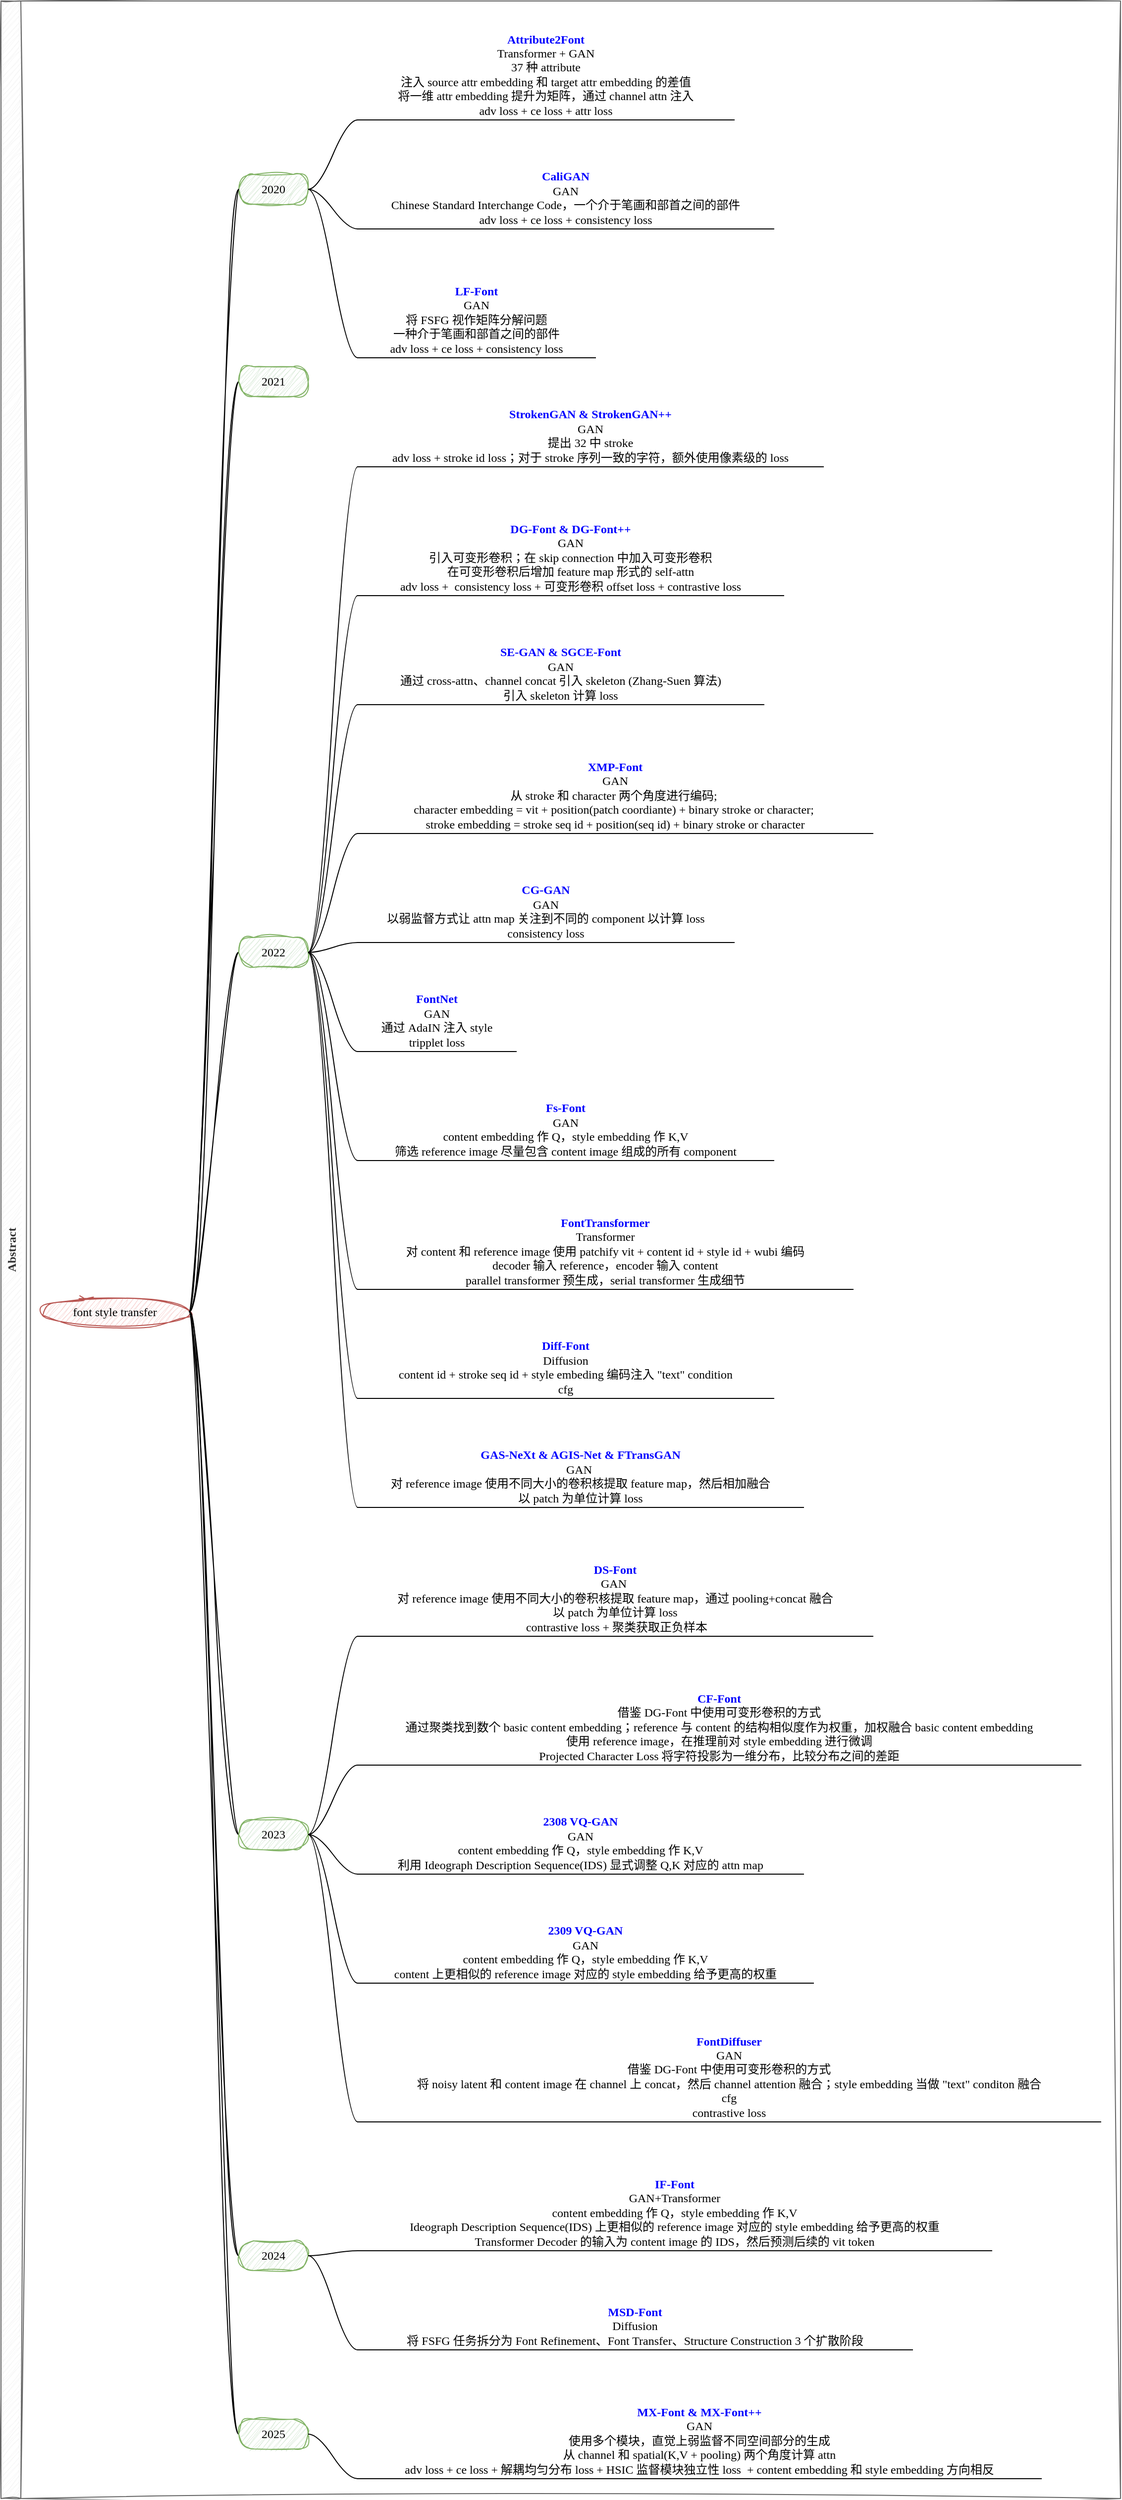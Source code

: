 <mxfile version="27.1.6">
  <diagram name="第 1 页" id="spLRKyTS2DBFGCgwja3S">
    <mxGraphModel dx="1895" dy="1035" grid="1" gridSize="10" guides="1" tooltips="1" connect="1" arrows="1" fold="1" page="1" pageScale="1" pageWidth="1169" pageHeight="827" math="0" shadow="0">
      <root>
        <mxCell id="0" />
        <mxCell id="1" parent="0" />
        <mxCell id="xzmXqye_xcAPTtXW7_Ag-1" value="Abstract" style="swimlane;startSize=20;horizontal=0;childLayout=treeLayout;horizontalTree=1;sortEdges=1;resizable=0;containerType=tree;fontSize=12;sketch=1;curveFitting=1;jiggle=2;fontFamily=Comic Sans MS;fillColor=#f5f5f5;fontColor=#333333;strokeColor=#666666;" parent="1" vertex="1">
          <mxGeometry x="240" y="180" width="1130" height="2520" as="geometry" />
        </mxCell>
        <mxCell id="xzmXqye_xcAPTtXW7_Ag-2" value="font style transfer" style="whiteSpace=wrap;html=1;shape=ellipse;perimeter=ellipsePerimeter;newEdgeStyle={&quot;edgeStyle&quot;:&quot;entityRelationEdgeStyle&quot;,&quot;startArrow&quot;:&quot;none&quot;,&quot;endArrow&quot;:&quot;none&quot;,&quot;segment&quot;:10,&quot;curved&quot;:1,&quot;sourcePerimeterSpacing&quot;:0,&quot;targetPerimeterSpacing&quot;:0};treeFolding=1;treeMoving=1;sketch=1;curveFitting=1;jiggle=2;fontFamily=Comic Sans MS;fillColor=#f8cecc;strokeColor=#b85450;" parent="xzmXqye_xcAPTtXW7_Ag-1" vertex="1">
          <mxGeometry x="40" y="1307.5" width="150" height="30" as="geometry" />
        </mxCell>
        <mxCell id="xzmXqye_xcAPTtXW7_Ag-14" value="2020" style="whiteSpace=wrap;html=1;rounded=1;arcSize=50;align=center;verticalAlign=middle;strokeWidth=1;autosize=1;spacing=4;treeFolding=1;treeMoving=1;newEdgeStyle={&quot;edgeStyle&quot;:&quot;entityRelationEdgeStyle&quot;,&quot;startArrow&quot;:&quot;none&quot;,&quot;endArrow&quot;:&quot;none&quot;,&quot;segment&quot;:10,&quot;curved&quot;:1,&quot;sourcePerimeterSpacing&quot;:0,&quot;targetPerimeterSpacing&quot;:0};fillColor=#d5e8d4;strokeColor=#82b366;sketch=1;curveFitting=1;jiggle=2;fontFamily=Comic Sans MS;" parent="xzmXqye_xcAPTtXW7_Ag-1" vertex="1">
          <mxGeometry x="240" y="175" width="70" height="30" as="geometry" />
        </mxCell>
        <mxCell id="xzmXqye_xcAPTtXW7_Ag-15" value="" style="edgeStyle=entityRelationEdgeStyle;startArrow=none;endArrow=none;segment=10;curved=1;sourcePerimeterSpacing=0;targetPerimeterSpacing=0;rounded=0;sketch=1;curveFitting=1;jiggle=2;fontFamily=Comic Sans MS;" parent="xzmXqye_xcAPTtXW7_Ag-1" source="xzmXqye_xcAPTtXW7_Ag-2" target="xzmXqye_xcAPTtXW7_Ag-14" edge="1">
          <mxGeometry x="20" y="-133" width="80" height="26" as="geometry" />
        </mxCell>
        <mxCell id="xzmXqye_xcAPTtXW7_Ag-16" value="" style="edgeStyle=entityRelationEdgeStyle;startArrow=none;endArrow=none;segment=10;curved=1;sourcePerimeterSpacing=0;targetPerimeterSpacing=0;rounded=0;sketch=1;curveFitting=1;jiggle=2;fontFamily=Comic Sans MS;" parent="xzmXqye_xcAPTtXW7_Ag-1" source="xzmXqye_xcAPTtXW7_Ag-2" target="xzmXqye_xcAPTtXW7_Ag-17" edge="1">
          <mxGeometry x="20" y="-133" width="80" height="26" as="geometry">
            <mxPoint x="395" y="-18959.7" as="sourcePoint" />
          </mxGeometry>
        </mxCell>
        <mxCell id="xzmXqye_xcAPTtXW7_Ag-17" value="2021" style="whiteSpace=wrap;html=1;rounded=1;arcSize=50;align=center;verticalAlign=middle;strokeWidth=1;autosize=1;spacing=4;treeFolding=1;treeMoving=1;newEdgeStyle={&quot;edgeStyle&quot;:&quot;entityRelationEdgeStyle&quot;,&quot;startArrow&quot;:&quot;none&quot;,&quot;endArrow&quot;:&quot;none&quot;,&quot;segment&quot;:10,&quot;curved&quot;:1,&quot;sourcePerimeterSpacing&quot;:0,&quot;targetPerimeterSpacing&quot;:0};fillColor=#d5e8d4;strokeColor=#82b366;sketch=1;curveFitting=1;jiggle=2;fontFamily=Comic Sans MS;" parent="xzmXqye_xcAPTtXW7_Ag-1" vertex="1">
          <mxGeometry x="240" y="369" width="70" height="30" as="geometry" />
        </mxCell>
        <mxCell id="xzmXqye_xcAPTtXW7_Ag-18" value="" style="edgeStyle=entityRelationEdgeStyle;startArrow=none;endArrow=none;segment=10;curved=1;sourcePerimeterSpacing=0;targetPerimeterSpacing=0;rounded=0;sketch=1;curveFitting=1;jiggle=2;fontFamily=Comic Sans MS;" parent="xzmXqye_xcAPTtXW7_Ag-1" source="xzmXqye_xcAPTtXW7_Ag-2" target="xzmXqye_xcAPTtXW7_Ag-19" edge="1">
          <mxGeometry x="20" y="-133" width="80" height="26" as="geometry">
            <mxPoint x="395" y="-18929.7" as="sourcePoint" />
          </mxGeometry>
        </mxCell>
        <mxCell id="xzmXqye_xcAPTtXW7_Ag-19" value="2022" style="whiteSpace=wrap;html=1;rounded=1;arcSize=50;align=center;verticalAlign=middle;strokeWidth=1;autosize=1;spacing=4;treeFolding=1;treeMoving=1;newEdgeStyle={&quot;edgeStyle&quot;:&quot;entityRelationEdgeStyle&quot;,&quot;startArrow&quot;:&quot;none&quot;,&quot;endArrow&quot;:&quot;none&quot;,&quot;segment&quot;:10,&quot;curved&quot;:1,&quot;sourcePerimeterSpacing&quot;:0,&quot;targetPerimeterSpacing&quot;:0};fillColor=#d5e8d4;strokeColor=#82b366;sketch=1;curveFitting=1;jiggle=2;fontFamily=Comic Sans MS;" parent="xzmXqye_xcAPTtXW7_Ag-1" vertex="1">
          <mxGeometry x="240" y="945" width="70" height="30" as="geometry" />
        </mxCell>
        <mxCell id="xzmXqye_xcAPTtXW7_Ag-20" value="" style="edgeStyle=entityRelationEdgeStyle;startArrow=none;endArrow=none;segment=10;curved=1;sourcePerimeterSpacing=0;targetPerimeterSpacing=0;rounded=0;sketch=1;curveFitting=1;jiggle=2;fontFamily=Comic Sans MS;" parent="xzmXqye_xcAPTtXW7_Ag-1" source="xzmXqye_xcAPTtXW7_Ag-2" target="xzmXqye_xcAPTtXW7_Ag-21" edge="1">
          <mxGeometry x="20" y="-133" width="80" height="26" as="geometry">
            <mxPoint x="395" y="-18864.7" as="sourcePoint" />
          </mxGeometry>
        </mxCell>
        <mxCell id="xzmXqye_xcAPTtXW7_Ag-21" value="2023" style="whiteSpace=wrap;html=1;rounded=1;arcSize=50;align=center;verticalAlign=middle;strokeWidth=1;autosize=1;spacing=4;treeFolding=1;treeMoving=1;newEdgeStyle={&quot;edgeStyle&quot;:&quot;entityRelationEdgeStyle&quot;,&quot;startArrow&quot;:&quot;none&quot;,&quot;endArrow&quot;:&quot;none&quot;,&quot;segment&quot;:10,&quot;curved&quot;:1,&quot;sourcePerimeterSpacing&quot;:0,&quot;targetPerimeterSpacing&quot;:0};fillColor=#d5e8d4;strokeColor=#82b366;sketch=1;curveFitting=1;jiggle=2;fontFamily=Comic Sans MS;" parent="xzmXqye_xcAPTtXW7_Ag-1" vertex="1">
          <mxGeometry x="240" y="1835" width="70" height="30" as="geometry" />
        </mxCell>
        <mxCell id="xzmXqye_xcAPTtXW7_Ag-22" value="" style="edgeStyle=entityRelationEdgeStyle;startArrow=none;endArrow=none;segment=10;curved=1;sourcePerimeterSpacing=0;targetPerimeterSpacing=0;rounded=0;sketch=1;curveFitting=1;jiggle=2;fontFamily=Comic Sans MS;" parent="xzmXqye_xcAPTtXW7_Ag-1" source="xzmXqye_xcAPTtXW7_Ag-2" target="xzmXqye_xcAPTtXW7_Ag-23" edge="1">
          <mxGeometry x="20" y="-133" width="80" height="26" as="geometry">
            <mxPoint x="395" y="-18764.7" as="sourcePoint" />
          </mxGeometry>
        </mxCell>
        <mxCell id="xzmXqye_xcAPTtXW7_Ag-23" value="2024" style="whiteSpace=wrap;html=1;rounded=1;arcSize=50;align=center;verticalAlign=middle;strokeWidth=1;autosize=1;spacing=4;treeFolding=1;treeMoving=1;newEdgeStyle={&quot;edgeStyle&quot;:&quot;entityRelationEdgeStyle&quot;,&quot;startArrow&quot;:&quot;none&quot;,&quot;endArrow&quot;:&quot;none&quot;,&quot;segment&quot;:10,&quot;curved&quot;:1,&quot;sourcePerimeterSpacing&quot;:0,&quot;targetPerimeterSpacing&quot;:0};fillColor=#d5e8d4;strokeColor=#82b366;sketch=1;curveFitting=1;jiggle=2;fontFamily=Comic Sans MS;" parent="xzmXqye_xcAPTtXW7_Ag-1" vertex="1">
          <mxGeometry x="240" y="2260" width="70" height="30" as="geometry" />
        </mxCell>
        <mxCell id="xzmXqye_xcAPTtXW7_Ag-32" value="&lt;span style=&quot;&quot;&gt;&lt;b&gt;&lt;font style=&quot;color: light-dark(rgb(0, 0, 255), rgb(237, 237, 237));&quot;&gt;Attribute2Font&lt;/font&gt;&lt;/b&gt;&lt;/span&gt;&lt;div&gt;Transformer + GAN&lt;span style=&quot;&quot;&gt;&lt;/span&gt;&lt;/div&gt;&lt;div&gt;37 种 attribute&lt;/div&gt;&lt;div&gt;注入 source attr embedding 和 target attr embedding 的差值&lt;/div&gt;&lt;div&gt;将一维 attr embedding 提升为矩阵，通过 channel attn 注入&lt;/div&gt;&lt;div&gt;adv loss + ce loss + attr loss&lt;/div&gt;" style="whiteSpace=wrap;html=1;shape=partialRectangle;top=0;left=0;bottom=1;right=0;points=[[0,1],[1,1]];fillColor=none;align=center;verticalAlign=bottom;routingCenterY=0.5;snapToPoint=1;recursiveResize=0;autosize=1;treeFolding=1;treeMoving=1;newEdgeStyle={&quot;edgeStyle&quot;:&quot;entityRelationEdgeStyle&quot;,&quot;startArrow&quot;:&quot;none&quot;,&quot;endArrow&quot;:&quot;none&quot;,&quot;segment&quot;:10,&quot;curved&quot;:1,&quot;sourcePerimeterSpacing&quot;:0,&quot;targetPerimeterSpacing&quot;:0};fontFamily=Comic Sans MS;" parent="xzmXqye_xcAPTtXW7_Ag-1" vertex="1">
          <mxGeometry x="360" y="20" width="380" height="100" as="geometry" />
        </mxCell>
        <mxCell id="xzmXqye_xcAPTtXW7_Ag-33" value="" style="edgeStyle=entityRelationEdgeStyle;startArrow=none;endArrow=none;segment=10;curved=1;sourcePerimeterSpacing=0;targetPerimeterSpacing=0;rounded=0;fontFamily=Comic Sans MS;" parent="xzmXqye_xcAPTtXW7_Ag-1" source="xzmXqye_xcAPTtXW7_Ag-14" target="xzmXqye_xcAPTtXW7_Ag-32" edge="1">
          <mxGeometry x="140" y="-65" width="80" height="20" as="geometry" />
        </mxCell>
        <mxCell id="dnjoxLmKyW93kTw3dAIC-1" value="" style="edgeStyle=entityRelationEdgeStyle;startArrow=none;endArrow=none;segment=10;curved=1;sourcePerimeterSpacing=0;targetPerimeterSpacing=0;rounded=0;fontFamily=Comic Sans MS;" edge="1" target="dnjoxLmKyW93kTw3dAIC-2" source="xzmXqye_xcAPTtXW7_Ag-14" parent="xzmXqye_xcAPTtXW7_Ag-1">
          <mxGeometry x="140" y="-65" width="80" height="20" as="geometry">
            <mxPoint x="515" y="-17866.5" as="sourcePoint" />
          </mxGeometry>
        </mxCell>
        <mxCell id="dnjoxLmKyW93kTw3dAIC-2" value="&lt;font color=&quot;#0000ff&quot;&gt;&lt;b&gt;CaliGAN&lt;/b&gt;&lt;/font&gt;&lt;div&gt;GAN&lt;/div&gt;&lt;div&gt;Chinese Standard Interchange Code，一个介于笔画和部首之间的部件&lt;/div&gt;&lt;div&gt;adv loss + ce loss + consistency loss&lt;/div&gt;" style="whiteSpace=wrap;html=1;shape=partialRectangle;top=0;left=0;bottom=1;right=0;points=[[0,1],[1,1]];fillColor=none;align=center;verticalAlign=bottom;routingCenterY=0.5;snapToPoint=1;recursiveResize=0;autosize=1;treeFolding=1;treeMoving=1;newEdgeStyle={&quot;edgeStyle&quot;:&quot;entityRelationEdgeStyle&quot;,&quot;startArrow&quot;:&quot;none&quot;,&quot;endArrow&quot;:&quot;none&quot;,&quot;segment&quot;:10,&quot;curved&quot;:1,&quot;sourcePerimeterSpacing&quot;:0,&quot;targetPerimeterSpacing&quot;:0};fontFamily=Comic Sans MS;" vertex="1" parent="xzmXqye_xcAPTtXW7_Ag-1">
          <mxGeometry x="360" y="160" width="420" height="70" as="geometry" />
        </mxCell>
        <mxCell id="dnjoxLmKyW93kTw3dAIC-3" value="" style="edgeStyle=entityRelationEdgeStyle;startArrow=none;endArrow=none;segment=10;curved=1;sourcePerimeterSpacing=0;targetPerimeterSpacing=0;rounded=0;fontFamily=Comic Sans MS;" edge="1" target="dnjoxLmKyW93kTw3dAIC-4" source="xzmXqye_xcAPTtXW7_Ag-14" parent="xzmXqye_xcAPTtXW7_Ag-1">
          <mxGeometry x="140" y="-65" width="80" height="20" as="geometry">
            <mxPoint x="515" y="-17618.5" as="sourcePoint" />
          </mxGeometry>
        </mxCell>
        <mxCell id="dnjoxLmKyW93kTw3dAIC-4" value="&lt;font color=&quot;#0000ff&quot;&gt;&lt;b&gt;LF-Font&lt;/b&gt;&lt;/font&gt;&lt;div&gt;GAN&lt;/div&gt;&lt;div&gt;将 FSFG 视作矩阵分解问题&lt;/div&gt;&lt;div&gt;一种介于笔画和部首之间的部件&lt;/div&gt;&lt;div&gt;adv loss + ce loss + consistency loss&lt;/div&gt;" style="whiteSpace=wrap;html=1;shape=partialRectangle;top=0;left=0;bottom=1;right=0;points=[[0,1],[1,1]];fillColor=none;align=center;verticalAlign=bottom;routingCenterY=0.5;snapToPoint=1;recursiveResize=0;autosize=1;treeFolding=1;treeMoving=1;newEdgeStyle={&quot;edgeStyle&quot;:&quot;entityRelationEdgeStyle&quot;,&quot;startArrow&quot;:&quot;none&quot;,&quot;endArrow&quot;:&quot;none&quot;,&quot;segment&quot;:10,&quot;curved&quot;:1,&quot;sourcePerimeterSpacing&quot;:0,&quot;targetPerimeterSpacing&quot;:0};fontFamily=Comic Sans MS;" vertex="1" parent="xzmXqye_xcAPTtXW7_Ag-1">
          <mxGeometry x="360" y="270" width="240" height="90" as="geometry" />
        </mxCell>
        <mxCell id="dnjoxLmKyW93kTw3dAIC-9" value="&lt;b&gt;&lt;font style=&quot;color: light-dark(rgb(0, 0, 255), rgb(237, 237, 237));&quot;&gt;StrokenGAN &amp;amp; StrokenGAN++&lt;/font&gt;&lt;/b&gt;&lt;div&gt;GAN&lt;/div&gt;&lt;div&gt;提出 32 中 stroke&lt;/div&gt;&lt;div&gt;adv loss + stroke id loss；&lt;span style=&quot;background-color: transparent; color: light-dark(rgb(0, 0, 0), rgb(255, 255, 255));&quot;&gt;对于 stroke 序列一致的字符，额外使用像素级的 loss&lt;/span&gt;&lt;/div&gt;" style="whiteSpace=wrap;html=1;shape=partialRectangle;top=0;left=0;bottom=1;right=0;points=[[0,1],[1,1]];fillColor=none;align=center;verticalAlign=bottom;routingCenterY=0.5;snapToPoint=1;recursiveResize=0;autosize=1;treeFolding=1;treeMoving=1;newEdgeStyle={&quot;edgeStyle&quot;:&quot;entityRelationEdgeStyle&quot;,&quot;startArrow&quot;:&quot;none&quot;,&quot;endArrow&quot;:&quot;none&quot;,&quot;segment&quot;:10,&quot;curved&quot;:1,&quot;sourcePerimeterSpacing&quot;:0,&quot;targetPerimeterSpacing&quot;:0};fontFamily=Comic Sans MS;" vertex="1" collapsed="1" parent="xzmXqye_xcAPTtXW7_Ag-1">
          <mxGeometry x="360" y="400" width="470" height="70" as="geometry" />
        </mxCell>
        <mxCell id="dnjoxLmKyW93kTw3dAIC-10" value="" style="edgeStyle=entityRelationEdgeStyle;startArrow=none;endArrow=none;segment=10;curved=1;sourcePerimeterSpacing=0;targetPerimeterSpacing=0;rounded=0;fontFamily=Comic Sans MS;" edge="1" target="dnjoxLmKyW93kTw3dAIC-9" parent="xzmXqye_xcAPTtXW7_Ag-1" source="xzmXqye_xcAPTtXW7_Ag-19">
          <mxGeometry x="140" y="374" width="80" height="20" as="geometry" />
        </mxCell>
        <mxCell id="dnjoxLmKyW93kTw3dAIC-11" value="" style="edgeStyle=entityRelationEdgeStyle;startArrow=none;endArrow=none;segment=10;curved=1;sourcePerimeterSpacing=0;targetPerimeterSpacing=0;rounded=0;fontFamily=Comic Sans MS;" edge="1" target="dnjoxLmKyW93kTw3dAIC-12" source="xzmXqye_xcAPTtXW7_Ag-19" parent="xzmXqye_xcAPTtXW7_Ag-1">
          <mxGeometry x="140" y="374" width="80" height="20" as="geometry">
            <mxPoint x="515" y="-16660.5" as="sourcePoint" />
          </mxGeometry>
        </mxCell>
        <mxCell id="dnjoxLmKyW93kTw3dAIC-12" value="&lt;b&gt;&lt;font style=&quot;color: light-dark(rgb(0, 0, 255), rgb(237, 237, 237));&quot;&gt;DG-Font &amp;amp; DG-Font++&lt;/font&gt;&lt;/b&gt;&lt;div&gt;GAN&lt;/div&gt;&lt;div&gt;引入可变形卷积；在 skip connection 中加入可变形卷积&lt;/div&gt;&lt;div&gt;在可变形卷积后增加 feature map 形式的 self-attn&lt;/div&gt;&lt;div&gt;adv loss + &lt;span style=&quot;background-color: transparent; color: light-dark(rgb(0, 0, 0), rgb(255, 255, 255));&quot;&gt;&amp;nbsp;consistency loss + 可变形卷积 offset loss + contrastive loss&lt;/span&gt;&lt;/div&gt;" style="whiteSpace=wrap;html=1;shape=partialRectangle;top=0;left=0;bottom=1;right=0;points=[[0,1],[1,1]];fillColor=none;align=center;verticalAlign=bottom;routingCenterY=0.5;snapToPoint=1;recursiveResize=0;autosize=1;treeFolding=1;treeMoving=1;newEdgeStyle={&quot;edgeStyle&quot;:&quot;entityRelationEdgeStyle&quot;,&quot;startArrow&quot;:&quot;none&quot;,&quot;endArrow&quot;:&quot;none&quot;,&quot;segment&quot;:10,&quot;curved&quot;:1,&quot;sourcePerimeterSpacing&quot;:0,&quot;targetPerimeterSpacing&quot;:0};fontFamily=Comic Sans MS;" vertex="1" collapsed="1" parent="xzmXqye_xcAPTtXW7_Ag-1">
          <mxGeometry x="360" y="510" width="430" height="90" as="geometry" />
        </mxCell>
        <mxCell id="dnjoxLmKyW93kTw3dAIC-13" value="" style="edgeStyle=entityRelationEdgeStyle;startArrow=none;endArrow=none;segment=10;curved=1;sourcePerimeterSpacing=0;targetPerimeterSpacing=0;rounded=0;sketch=1;curveFitting=1;jiggle=2;fontFamily=Comic Sans MS;" edge="1" target="dnjoxLmKyW93kTw3dAIC-14" source="xzmXqye_xcAPTtXW7_Ag-2" parent="xzmXqye_xcAPTtXW7_Ag-1">
          <mxGeometry x="20" y="-133" width="80" height="26" as="geometry">
            <mxPoint x="395" y="-16260.5" as="sourcePoint" />
          </mxGeometry>
        </mxCell>
        <mxCell id="dnjoxLmKyW93kTw3dAIC-14" value="2025" style="whiteSpace=wrap;html=1;rounded=1;arcSize=50;align=center;verticalAlign=middle;strokeWidth=1;autosize=1;spacing=4;treeFolding=1;treeMoving=1;newEdgeStyle={&quot;edgeStyle&quot;:&quot;entityRelationEdgeStyle&quot;,&quot;startArrow&quot;:&quot;none&quot;,&quot;endArrow&quot;:&quot;none&quot;,&quot;segment&quot;:10,&quot;curved&quot;:1,&quot;sourcePerimeterSpacing&quot;:0,&quot;targetPerimeterSpacing&quot;:0};fillColor=#d5e8d4;strokeColor=#82b366;sketch=1;curveFitting=1;jiggle=2;fontFamily=Comic Sans MS;" vertex="1" parent="xzmXqye_xcAPTtXW7_Ag-1">
          <mxGeometry x="240" y="2440" width="70" height="30" as="geometry" />
        </mxCell>
        <mxCell id="dnjoxLmKyW93kTw3dAIC-15" value="&lt;b&gt;&lt;font style=&quot;color: light-dark(rgb(0, 0, 255), rgb(237, 237, 237));&quot;&gt;MX-Font &amp;amp; MX-Font++&lt;/font&gt;&lt;/b&gt;&lt;div&gt;&lt;font style=&quot;color: rgb(0, 0, 0);&quot;&gt;GAN&lt;/font&gt;&lt;br&gt;&lt;div&gt;&lt;font style=&quot;color: rgb(0, 0, 0);&quot;&gt;使用多个模块，直觉上弱监督不同空间部分的生成&lt;/font&gt;&lt;/div&gt;&lt;div&gt;&lt;font style=&quot;color: rgb(0, 0, 0);&quot;&gt;从 channel 和 spatial(K,V + pooling) 两个角度计算 attn&lt;/font&gt;&lt;/div&gt;&lt;div&gt;&lt;font style=&quot;color: rgb(0, 0, 0);&quot;&gt;adv loss + ce loss + 解耦均匀分布 loss + HSIC 监督模块独立性 loss&amp;nbsp; +&amp;nbsp;&lt;/font&gt;&lt;span style=&quot;background-color: transparent; color: light-dark(rgb(0, 0, 0), rgb(255, 255, 255));&quot;&gt;content embedding 和 style embedding 方向相反&lt;/span&gt;&lt;/div&gt;&lt;/div&gt;" style="whiteSpace=wrap;html=1;shape=partialRectangle;top=0;left=0;bottom=1;right=0;points=[[0,1],[1,1]];fillColor=none;align=center;verticalAlign=bottom;routingCenterY=0.5;snapToPoint=1;recursiveResize=0;autosize=1;treeFolding=1;treeMoving=1;newEdgeStyle={&quot;edgeStyle&quot;:&quot;entityRelationEdgeStyle&quot;,&quot;startArrow&quot;:&quot;none&quot;,&quot;endArrow&quot;:&quot;none&quot;,&quot;segment&quot;:10,&quot;curved&quot;:1,&quot;sourcePerimeterSpacing&quot;:0,&quot;targetPerimeterSpacing&quot;:0};fontFamily=Comic Sans MS;" vertex="1" parent="xzmXqye_xcAPTtXW7_Ag-1">
          <mxGeometry x="360" y="2410" width="690" height="90" as="geometry" />
        </mxCell>
        <mxCell id="dnjoxLmKyW93kTw3dAIC-16" value="" style="edgeStyle=entityRelationEdgeStyle;startArrow=none;endArrow=none;segment=10;curved=1;sourcePerimeterSpacing=0;targetPerimeterSpacing=0;rounded=0;fontFamily=Comic Sans MS;" edge="1" target="dnjoxLmKyW93kTw3dAIC-15" parent="xzmXqye_xcAPTtXW7_Ag-1" source="dnjoxLmKyW93kTw3dAIC-14">
          <mxGeometry x="140" y="720" width="80" height="20" as="geometry" />
        </mxCell>
        <mxCell id="dnjoxLmKyW93kTw3dAIC-27" value="" style="edgeStyle=entityRelationEdgeStyle;startArrow=none;endArrow=none;segment=10;curved=1;sourcePerimeterSpacing=0;targetPerimeterSpacing=0;rounded=0;fontFamily=Comic Sans MS;" edge="1" target="dnjoxLmKyW93kTw3dAIC-30" source="xzmXqye_xcAPTtXW7_Ag-19" parent="xzmXqye_xcAPTtXW7_Ag-1">
          <mxGeometry x="140" y="374" width="80" height="20" as="geometry">
            <mxPoint x="515" y="-15201.5" as="sourcePoint" />
          </mxGeometry>
        </mxCell>
        <mxCell id="dnjoxLmKyW93kTw3dAIC-30" value="&lt;b&gt;&lt;font style=&quot;color: light-dark(rgb(0, 0, 255), rgb(237, 237, 237));&quot;&gt;SE-GAN &amp;amp;&amp;nbsp;&lt;/font&gt;&lt;/b&gt;&lt;font style=&quot;color: light-dark(rgb(0, 0, 255), rgb(237, 237, 237));&quot;&gt;&lt;b&gt;SGCE-Font&lt;/b&gt;&lt;/font&gt;&lt;div&gt;GAN&lt;/div&gt;&lt;div&gt;通过 cross-attn、channel concat 引入 skeleton (Zhang-Suen 算法)&lt;/div&gt;&lt;div&gt;引入 skeleton 计算 loss&lt;/div&gt;" style="whiteSpace=wrap;html=1;shape=partialRectangle;top=0;left=0;bottom=1;right=0;points=[[0,1],[1,1]];fillColor=none;align=center;verticalAlign=bottom;routingCenterY=0.5;snapToPoint=1;recursiveResize=0;autosize=1;treeFolding=1;treeMoving=1;newEdgeStyle={&quot;edgeStyle&quot;:&quot;entityRelationEdgeStyle&quot;,&quot;startArrow&quot;:&quot;none&quot;,&quot;endArrow&quot;:&quot;none&quot;,&quot;segment&quot;:10,&quot;curved&quot;:1,&quot;sourcePerimeterSpacing&quot;:0,&quot;targetPerimeterSpacing&quot;:0};fontFamily=Comic Sans MS;" vertex="1" collapsed="1" parent="xzmXqye_xcAPTtXW7_Ag-1">
          <mxGeometry x="360" y="640" width="410" height="70" as="geometry" />
        </mxCell>
        <mxCell id="dnjoxLmKyW93kTw3dAIC-35" value="" style="edgeStyle=entityRelationEdgeStyle;startArrow=none;endArrow=none;segment=10;curved=1;sourcePerimeterSpacing=0;targetPerimeterSpacing=0;rounded=0;fontFamily=Comic Sans MS;" edge="1" target="dnjoxLmKyW93kTw3dAIC-36" source="xzmXqye_xcAPTtXW7_Ag-19" parent="xzmXqye_xcAPTtXW7_Ag-1">
          <mxGeometry x="140" y="374" width="80" height="20" as="geometry">
            <mxPoint x="515" y="-14682.5" as="sourcePoint" />
          </mxGeometry>
        </mxCell>
        <mxCell id="dnjoxLmKyW93kTw3dAIC-36" value="&lt;font color=&quot;#0000ff&quot;&gt;&lt;b&gt;XMP-Font&lt;/b&gt;&lt;/font&gt;&lt;br&gt;&lt;div&gt;GAN&lt;/div&gt;&lt;div&gt;从 stroke 和 character 两个角度进行编码;&amp;nbsp;&lt;/div&gt;&lt;div&gt;character embedding = vit + position(patch coordiante) + binary stroke or character;&amp;nbsp;&lt;/div&gt;&lt;div&gt;&lt;span style=&quot;background-color: transparent; color: light-dark(rgb(0, 0, 0), rgb(255, 255, 255));&quot;&gt;stroke embedding = stroke seq id + position(seq id) + binary stroke or character&lt;/span&gt;&lt;/div&gt;" style="whiteSpace=wrap;html=1;shape=partialRectangle;top=0;left=0;bottom=1;right=0;points=[[0,1],[1,1]];fillColor=none;align=center;verticalAlign=bottom;routingCenterY=0.5;snapToPoint=1;recursiveResize=0;autosize=1;treeFolding=1;treeMoving=1;newEdgeStyle={&quot;edgeStyle&quot;:&quot;entityRelationEdgeStyle&quot;,&quot;startArrow&quot;:&quot;none&quot;,&quot;endArrow&quot;:&quot;none&quot;,&quot;segment&quot;:10,&quot;curved&quot;:1,&quot;sourcePerimeterSpacing&quot;:0,&quot;targetPerimeterSpacing&quot;:0};fontFamily=Comic Sans MS;" vertex="1" collapsed="1" parent="xzmXqye_xcAPTtXW7_Ag-1">
          <mxGeometry x="360" y="750" width="520" height="90" as="geometry" />
        </mxCell>
        <mxCell id="dnjoxLmKyW93kTw3dAIC-37" value="" style="edgeStyle=entityRelationEdgeStyle;startArrow=none;endArrow=none;segment=10;curved=1;sourcePerimeterSpacing=0;targetPerimeterSpacing=0;rounded=0;fontFamily=Comic Sans MS;" edge="1" target="dnjoxLmKyW93kTw3dAIC-38" source="xzmXqye_xcAPTtXW7_Ag-19" parent="xzmXqye_xcAPTtXW7_Ag-1">
          <mxGeometry x="140" y="374" width="80" height="20" as="geometry">
            <mxPoint x="515" y="-14126.5" as="sourcePoint" />
          </mxGeometry>
        </mxCell>
        <mxCell id="dnjoxLmKyW93kTw3dAIC-38" value="&lt;font color=&quot;#0000ff&quot;&gt;&lt;b&gt;CG-GAN&lt;/b&gt;&lt;/font&gt;&lt;br&gt;&lt;div&gt;GAN&lt;/div&gt;&lt;div&gt;以弱监督方式让 attn map 关注到不同的 component 以计算 loss&lt;/div&gt;&lt;div&gt;consistency loss&lt;/div&gt;" style="whiteSpace=wrap;html=1;shape=partialRectangle;top=0;left=0;bottom=1;right=0;points=[[0,1],[1,1]];fillColor=none;align=center;verticalAlign=bottom;routingCenterY=0.5;snapToPoint=1;recursiveResize=0;autosize=1;treeFolding=1;treeMoving=1;newEdgeStyle={&quot;edgeStyle&quot;:&quot;entityRelationEdgeStyle&quot;,&quot;startArrow&quot;:&quot;none&quot;,&quot;endArrow&quot;:&quot;none&quot;,&quot;segment&quot;:10,&quot;curved&quot;:1,&quot;sourcePerimeterSpacing&quot;:0,&quot;targetPerimeterSpacing&quot;:0};fontFamily=Comic Sans MS;" vertex="1" collapsed="1" parent="xzmXqye_xcAPTtXW7_Ag-1">
          <mxGeometry x="360" y="880" width="380" height="70" as="geometry" />
        </mxCell>
        <mxCell id="dnjoxLmKyW93kTw3dAIC-39" value="" style="edgeStyle=entityRelationEdgeStyle;startArrow=none;endArrow=none;segment=10;curved=1;sourcePerimeterSpacing=0;targetPerimeterSpacing=0;rounded=0;fontFamily=Comic Sans MS;" edge="1" target="dnjoxLmKyW93kTw3dAIC-40" source="xzmXqye_xcAPTtXW7_Ag-19" parent="xzmXqye_xcAPTtXW7_Ag-1">
          <mxGeometry x="140" y="374" width="80" height="20" as="geometry">
            <mxPoint x="515" y="-13498.5" as="sourcePoint" />
          </mxGeometry>
        </mxCell>
        <mxCell id="dnjoxLmKyW93kTw3dAIC-40" value="&lt;font color=&quot;#0000ff&quot;&gt;&lt;b&gt;FontNet&lt;/b&gt;&lt;/font&gt;&lt;br&gt;&lt;div&gt;GAN&lt;/div&gt;&lt;div&gt;通过 AdaIN 注入 style&lt;/div&gt;&lt;div&gt;tripplet loss&lt;/div&gt;" style="whiteSpace=wrap;html=1;shape=partialRectangle;top=0;left=0;bottom=1;right=0;points=[[0,1],[1,1]];fillColor=none;align=center;verticalAlign=bottom;routingCenterY=0.5;snapToPoint=1;recursiveResize=0;autosize=1;treeFolding=1;treeMoving=1;newEdgeStyle={&quot;edgeStyle&quot;:&quot;entityRelationEdgeStyle&quot;,&quot;startArrow&quot;:&quot;none&quot;,&quot;endArrow&quot;:&quot;none&quot;,&quot;segment&quot;:10,&quot;curved&quot;:1,&quot;sourcePerimeterSpacing&quot;:0,&quot;targetPerimeterSpacing&quot;:0};fontFamily=Comic Sans MS;" vertex="1" collapsed="1" parent="xzmXqye_xcAPTtXW7_Ag-1">
          <mxGeometry x="360" y="990" width="160" height="70" as="geometry" />
        </mxCell>
        <mxCell id="dnjoxLmKyW93kTw3dAIC-41" value="" style="edgeStyle=entityRelationEdgeStyle;startArrow=none;endArrow=none;segment=10;curved=1;sourcePerimeterSpacing=0;targetPerimeterSpacing=0;rounded=0;fontFamily=Comic Sans MS;" edge="1" target="dnjoxLmKyW93kTw3dAIC-42" source="xzmXqye_xcAPTtXW7_Ag-19" parent="xzmXqye_xcAPTtXW7_Ag-1">
          <mxGeometry x="140" y="374" width="80" height="20" as="geometry">
            <mxPoint x="515" y="-12830" as="sourcePoint" />
          </mxGeometry>
        </mxCell>
        <mxCell id="dnjoxLmKyW93kTw3dAIC-42" value="&lt;font color=&quot;#0000ff&quot;&gt;&lt;b&gt;Fs-Font&lt;/b&gt;&lt;/font&gt;&lt;br&gt;&lt;div&gt;GAN&lt;/div&gt;&lt;div&gt;content embedding 作 Q，style embedding 作 K,V&lt;/div&gt;&lt;div&gt;筛选 reference image 尽量包含 content image 组成的所有 component&lt;/div&gt;" style="whiteSpace=wrap;html=1;shape=partialRectangle;top=0;left=0;bottom=1;right=0;points=[[0,1],[1,1]];fillColor=none;align=center;verticalAlign=bottom;routingCenterY=0.5;snapToPoint=1;recursiveResize=0;autosize=1;treeFolding=1;treeMoving=1;newEdgeStyle={&quot;edgeStyle&quot;:&quot;entityRelationEdgeStyle&quot;,&quot;startArrow&quot;:&quot;none&quot;,&quot;endArrow&quot;:&quot;none&quot;,&quot;segment&quot;:10,&quot;curved&quot;:1,&quot;sourcePerimeterSpacing&quot;:0,&quot;targetPerimeterSpacing&quot;:0};fontFamily=Comic Sans MS;" vertex="1" collapsed="1" parent="xzmXqye_xcAPTtXW7_Ag-1">
          <mxGeometry x="360" y="1100" width="420" height="70" as="geometry" />
        </mxCell>
        <mxCell id="dnjoxLmKyW93kTw3dAIC-43" value="" style="edgeStyle=entityRelationEdgeStyle;startArrow=none;endArrow=none;segment=10;curved=1;sourcePerimeterSpacing=0;targetPerimeterSpacing=0;rounded=0;fontFamily=Comic Sans MS;" edge="1" target="dnjoxLmKyW93kTw3dAIC-44" source="xzmXqye_xcAPTtXW7_Ag-19" parent="xzmXqye_xcAPTtXW7_Ag-1">
          <mxGeometry x="140" y="374" width="80" height="20" as="geometry">
            <mxPoint x="515" y="-12112" as="sourcePoint" />
          </mxGeometry>
        </mxCell>
        <mxCell id="dnjoxLmKyW93kTw3dAIC-44" value="&lt;font color=&quot;#0000ff&quot;&gt;&lt;b&gt;FontTransformer&lt;/b&gt;&lt;/font&gt;&lt;br&gt;&lt;div&gt;Transformer&lt;/div&gt;&lt;div&gt;对 content 和 reference image 使用 patchify vit + content id + style id + wubi 编码&lt;/div&gt;&lt;div&gt;decoder 输入 reference，encoder 输入 content&lt;/div&gt;&lt;div&gt;parallel transformer 预生成，serial transformer 生成细节&lt;/div&gt;" style="whiteSpace=wrap;html=1;shape=partialRectangle;top=0;left=0;bottom=1;right=0;points=[[0,1],[1,1]];fillColor=none;align=center;verticalAlign=bottom;routingCenterY=0.5;snapToPoint=1;recursiveResize=0;autosize=1;treeFolding=1;treeMoving=1;newEdgeStyle={&quot;edgeStyle&quot;:&quot;entityRelationEdgeStyle&quot;,&quot;startArrow&quot;:&quot;none&quot;,&quot;endArrow&quot;:&quot;none&quot;,&quot;segment&quot;:10,&quot;curved&quot;:1,&quot;sourcePerimeterSpacing&quot;:0,&quot;targetPerimeterSpacing&quot;:0};fontFamily=Comic Sans MS;" vertex="1" collapsed="1" parent="xzmXqye_xcAPTtXW7_Ag-1">
          <mxGeometry x="360" y="1210" width="500" height="90" as="geometry" />
        </mxCell>
        <mxCell id="dnjoxLmKyW93kTw3dAIC-45" value="" style="edgeStyle=entityRelationEdgeStyle;startArrow=none;endArrow=none;segment=10;curved=1;sourcePerimeterSpacing=0;targetPerimeterSpacing=0;rounded=0;fontFamily=Comic Sans MS;" edge="1" target="dnjoxLmKyW93kTw3dAIC-46" source="xzmXqye_xcAPTtXW7_Ag-19" parent="xzmXqye_xcAPTtXW7_Ag-1">
          <mxGeometry x="140" y="374" width="80" height="20" as="geometry">
            <mxPoint x="515" y="-11343.5" as="sourcePoint" />
          </mxGeometry>
        </mxCell>
        <mxCell id="dnjoxLmKyW93kTw3dAIC-46" value="&lt;font color=&quot;#0000ff&quot;&gt;&lt;b&gt;Diff-Font&lt;/b&gt;&lt;/font&gt;&lt;br&gt;&lt;div&gt;Diffusion&lt;/div&gt;&lt;div&gt;content id + stroke seq id + style embeding 编码注入 &quot;text&quot; condition&lt;/div&gt;&lt;div&gt;cfg&lt;/div&gt;" style="whiteSpace=wrap;html=1;shape=partialRectangle;top=0;left=0;bottom=1;right=0;points=[[0,1],[1,1]];fillColor=none;align=center;verticalAlign=bottom;routingCenterY=0.5;snapToPoint=1;recursiveResize=0;autosize=1;treeFolding=1;treeMoving=1;newEdgeStyle={&quot;edgeStyle&quot;:&quot;entityRelationEdgeStyle&quot;,&quot;startArrow&quot;:&quot;none&quot;,&quot;endArrow&quot;:&quot;none&quot;,&quot;segment&quot;:10,&quot;curved&quot;:1,&quot;sourcePerimeterSpacing&quot;:0,&quot;targetPerimeterSpacing&quot;:0};fontFamily=Comic Sans MS;" vertex="1" collapsed="1" parent="xzmXqye_xcAPTtXW7_Ag-1">
          <mxGeometry x="360" y="1340" width="420" height="70" as="geometry" />
        </mxCell>
        <mxCell id="dnjoxLmKyW93kTw3dAIC-47" value="" style="edgeStyle=entityRelationEdgeStyle;startArrow=none;endArrow=none;segment=10;curved=1;sourcePerimeterSpacing=0;targetPerimeterSpacing=0;rounded=0;fontFamily=Comic Sans MS;" edge="1" target="dnjoxLmKyW93kTw3dAIC-48" source="xzmXqye_xcAPTtXW7_Ag-19" parent="xzmXqye_xcAPTtXW7_Ag-1">
          <mxGeometry x="140" y="374" width="80" height="20" as="geometry">
            <mxPoint x="515" y="-10508.5" as="sourcePoint" />
          </mxGeometry>
        </mxCell>
        <mxCell id="dnjoxLmKyW93kTw3dAIC-48" value="&lt;font color=&quot;#0000ff&quot;&gt;&lt;b&gt;GAS-NeXt &amp;amp; AGIS-Net &amp;amp; FTransGAN&lt;/b&gt;&lt;/font&gt;&lt;br&gt;&lt;div&gt;GAN&amp;nbsp;&lt;/div&gt;&lt;div&gt;对 reference image 使用不同大小的卷积核提取 feature map，然后相加融合&lt;/div&gt;&lt;div&gt;以 patch 为单位计算 loss&lt;/div&gt;" style="whiteSpace=wrap;html=1;shape=partialRectangle;top=0;left=0;bottom=1;right=0;points=[[0,1],[1,1]];fillColor=none;align=center;verticalAlign=bottom;routingCenterY=0.5;snapToPoint=1;recursiveResize=0;autosize=1;treeFolding=1;treeMoving=1;newEdgeStyle={&quot;edgeStyle&quot;:&quot;entityRelationEdgeStyle&quot;,&quot;startArrow&quot;:&quot;none&quot;,&quot;endArrow&quot;:&quot;none&quot;,&quot;segment&quot;:10,&quot;curved&quot;:1,&quot;sourcePerimeterSpacing&quot;:0,&quot;targetPerimeterSpacing&quot;:0};fontFamily=Comic Sans MS;" vertex="1" collapsed="1" parent="xzmXqye_xcAPTtXW7_Ag-1">
          <mxGeometry x="360" y="1450" width="450" height="70" as="geometry" />
        </mxCell>
        <mxCell id="dnjoxLmKyW93kTw3dAIC-49" value="&lt;font style=&quot;color: light-dark(rgb(0, 0, 255), rgb(237, 237, 237));&quot;&gt;&lt;b&gt;DS-Font&lt;/b&gt;&lt;/font&gt;&lt;br style=&quot;&quot;&gt;&lt;div style=&quot;&quot;&gt;GAN&amp;nbsp;&lt;/div&gt;&lt;div style=&quot;&quot;&gt;对 reference image 使用不同大小的卷积核提取 feature map，通过 pooling+concat 融合&lt;/div&gt;&lt;div style=&quot;&quot;&gt;以 patch 为单位计算 loss&lt;/div&gt;&lt;div style=&quot;&quot;&gt;&amp;nbsp;contrastive loss + 聚类获取正负样本&lt;/div&gt;" style="whiteSpace=wrap;html=1;shape=partialRectangle;top=0;left=0;bottom=1;right=0;points=[[0,1],[1,1]];fillColor=none;align=center;verticalAlign=bottom;routingCenterY=0.5;snapToPoint=1;recursiveResize=0;autosize=1;treeFolding=1;treeMoving=1;newEdgeStyle={&quot;edgeStyle&quot;:&quot;entityRelationEdgeStyle&quot;,&quot;startArrow&quot;:&quot;none&quot;,&quot;endArrow&quot;:&quot;none&quot;,&quot;segment&quot;:10,&quot;curved&quot;:1,&quot;sourcePerimeterSpacing&quot;:0,&quot;targetPerimeterSpacing&quot;:0};fontFamily=Comic Sans MS;" vertex="1" parent="xzmXqye_xcAPTtXW7_Ag-1">
          <mxGeometry x="360" y="1560" width="520" height="90" as="geometry" />
        </mxCell>
        <mxCell id="dnjoxLmKyW93kTw3dAIC-50" value="" style="edgeStyle=entityRelationEdgeStyle;startArrow=none;endArrow=none;segment=10;curved=1;sourcePerimeterSpacing=0;targetPerimeterSpacing=0;rounded=0;fontFamily=Comic Sans MS;" edge="1" target="dnjoxLmKyW93kTw3dAIC-49" parent="xzmXqye_xcAPTtXW7_Ag-1" source="xzmXqye_xcAPTtXW7_Ag-21">
          <mxGeometry x="140" y="1296" width="80" height="20" as="geometry" />
        </mxCell>
        <mxCell id="dnjoxLmKyW93kTw3dAIC-51" value="" style="edgeStyle=entityRelationEdgeStyle;startArrow=none;endArrow=none;segment=10;curved=1;sourcePerimeterSpacing=0;targetPerimeterSpacing=0;rounded=0;fontFamily=Comic Sans MS;" edge="1" target="dnjoxLmKyW93kTw3dAIC-52" source="xzmXqye_xcAPTtXW7_Ag-21" parent="xzmXqye_xcAPTtXW7_Ag-1">
          <mxGeometry x="140" y="1296" width="80" height="20" as="geometry">
            <mxPoint x="515" y="-7205" as="sourcePoint" />
          </mxGeometry>
        </mxCell>
        <mxCell id="dnjoxLmKyW93kTw3dAIC-52" value="&lt;font style=&quot;color: light-dark(rgb(0, 0, 255), rgb(237, 237, 237));&quot;&gt;&lt;b&gt;CF-Font&lt;/b&gt;&lt;/font&gt;&lt;div style=&quot;&quot;&gt;借鉴 DG-Font 中使用可变形卷积的方式&lt;/div&gt;&lt;div style=&quot;&quot;&gt;通过聚类找到数个 basic content embedding；reference 与 content 的结构相似度作为权重，加权融合 basic content embedding&lt;/div&gt;&lt;div style=&quot;&quot;&gt;使用 reference image，在推理前对 style embedding 进行微调&lt;/div&gt;&lt;div style=&quot;&quot;&gt;&lt;font&gt;Projected Character Loss 将字符投影为一维分布，比较分布之间的差距&lt;/font&gt;&lt;/div&gt;" style="whiteSpace=wrap;html=1;shape=partialRectangle;top=0;left=0;bottom=1;right=0;points=[[0,1],[1,1]];fillColor=none;align=center;verticalAlign=bottom;routingCenterY=0.5;snapToPoint=1;recursiveResize=0;autosize=1;treeFolding=1;treeMoving=1;newEdgeStyle={&quot;edgeStyle&quot;:&quot;entityRelationEdgeStyle&quot;,&quot;startArrow&quot;:&quot;none&quot;,&quot;endArrow&quot;:&quot;none&quot;,&quot;segment&quot;:10,&quot;curved&quot;:1,&quot;sourcePerimeterSpacing&quot;:0,&quot;targetPerimeterSpacing&quot;:0};fontFamily=Comic Sans MS;" vertex="1" parent="xzmXqye_xcAPTtXW7_Ag-1">
          <mxGeometry x="360" y="1690" width="730" height="90" as="geometry" />
        </mxCell>
        <mxCell id="dnjoxLmKyW93kTw3dAIC-53" value="" style="edgeStyle=entityRelationEdgeStyle;startArrow=none;endArrow=none;segment=10;curved=1;sourcePerimeterSpacing=0;targetPerimeterSpacing=0;rounded=0;fontFamily=Comic Sans MS;" edge="1" target="dnjoxLmKyW93kTw3dAIC-54" source="xzmXqye_xcAPTtXW7_Ag-21" parent="xzmXqye_xcAPTtXW7_Ag-1">
          <mxGeometry x="140" y="1296" width="80" height="20" as="geometry">
            <mxPoint x="515" y="-6188.5" as="sourcePoint" />
          </mxGeometry>
        </mxCell>
        <mxCell id="dnjoxLmKyW93kTw3dAIC-54" value="&lt;font style=&quot;color: light-dark(rgb(0, 0, 255), rgb(237, 237, 237));&quot;&gt;&lt;b&gt;2308 VQ-GAN&lt;/b&gt;&lt;/font&gt;&lt;div&gt;&lt;div style=&quot;&quot;&gt;GAN&lt;/div&gt;&lt;div style=&quot;&quot;&gt;content embedding 作 Q，style embedding 作 K,V&lt;/div&gt;&lt;/div&gt;&lt;div style=&quot;&quot;&gt;利用&amp;nbsp;Ideograph Description Sequence(IDS) 显式调整 Q,K 对应的 attn map&lt;/div&gt;" style="whiteSpace=wrap;html=1;shape=partialRectangle;top=0;left=0;bottom=1;right=0;points=[[0,1],[1,1]];fillColor=none;align=center;verticalAlign=bottom;routingCenterY=0.5;snapToPoint=1;recursiveResize=0;autosize=1;treeFolding=1;treeMoving=1;newEdgeStyle={&quot;edgeStyle&quot;:&quot;entityRelationEdgeStyle&quot;,&quot;startArrow&quot;:&quot;none&quot;,&quot;endArrow&quot;:&quot;none&quot;,&quot;segment&quot;:10,&quot;curved&quot;:1,&quot;sourcePerimeterSpacing&quot;:0,&quot;targetPerimeterSpacing&quot;:0};fontFamily=Comic Sans MS;" vertex="1" parent="xzmXqye_xcAPTtXW7_Ag-1">
          <mxGeometry x="360" y="1820" width="450" height="70" as="geometry" />
        </mxCell>
        <mxCell id="dnjoxLmKyW93kTw3dAIC-55" value="" style="edgeStyle=entityRelationEdgeStyle;startArrow=none;endArrow=none;segment=10;curved=1;sourcePerimeterSpacing=0;targetPerimeterSpacing=0;rounded=0;fontFamily=Comic Sans MS;" edge="1" target="dnjoxLmKyW93kTw3dAIC-56" source="xzmXqye_xcAPTtXW7_Ag-21" parent="xzmXqye_xcAPTtXW7_Ag-1">
          <mxGeometry x="140" y="1296" width="80" height="20" as="geometry">
            <mxPoint x="515" y="-5114.5" as="sourcePoint" />
          </mxGeometry>
        </mxCell>
        <mxCell id="dnjoxLmKyW93kTw3dAIC-56" value="&lt;font style=&quot;color: light-dark(rgb(0, 0, 255), rgb(237, 237, 237));&quot;&gt;&lt;b&gt;2309 VQ-GAN&lt;/b&gt;&lt;/font&gt;&lt;div&gt;&lt;div style=&quot;&quot;&gt;GAN&lt;/div&gt;&lt;div style=&quot;&quot;&gt;content embedding 作 Q，style embedding 作 K,V&lt;/div&gt;&lt;/div&gt;&lt;div style=&quot;&quot;&gt;content 上更相似的 reference image 对应的 style embedding 给予更高的权重&lt;/div&gt;" style="whiteSpace=wrap;html=1;shape=partialRectangle;top=0;left=0;bottom=1;right=0;points=[[0,1],[1,1]];fillColor=none;align=center;verticalAlign=bottom;routingCenterY=0.5;snapToPoint=1;recursiveResize=0;autosize=1;treeFolding=1;treeMoving=1;newEdgeStyle={&quot;edgeStyle&quot;:&quot;entityRelationEdgeStyle&quot;,&quot;startArrow&quot;:&quot;none&quot;,&quot;endArrow&quot;:&quot;none&quot;,&quot;segment&quot;:10,&quot;curved&quot;:1,&quot;sourcePerimeterSpacing&quot;:0,&quot;targetPerimeterSpacing&quot;:0};fontFamily=Comic Sans MS;" vertex="1" parent="xzmXqye_xcAPTtXW7_Ag-1">
          <mxGeometry x="360" y="1930" width="460" height="70" as="geometry" />
        </mxCell>
        <mxCell id="dnjoxLmKyW93kTw3dAIC-57" value="" style="edgeStyle=entityRelationEdgeStyle;startArrow=none;endArrow=none;segment=10;curved=1;sourcePerimeterSpacing=0;targetPerimeterSpacing=0;rounded=0;fontFamily=Comic Sans MS;" edge="1" target="dnjoxLmKyW93kTw3dAIC-58" source="xzmXqye_xcAPTtXW7_Ag-21" parent="xzmXqye_xcAPTtXW7_Ag-1">
          <mxGeometry x="140" y="1296" width="80" height="20" as="geometry">
            <mxPoint x="515" y="-4000" as="sourcePoint" />
          </mxGeometry>
        </mxCell>
        <mxCell id="dnjoxLmKyW93kTw3dAIC-58" value="&lt;font style=&quot;color: light-dark(rgb(0, 0, 255), rgb(237, 237, 237));&quot;&gt;&lt;b&gt;FontDiffuser&lt;/b&gt;&lt;/font&gt;&lt;div&gt;&lt;div style=&quot;&quot;&gt;GAN&lt;/div&gt;&lt;div style=&quot;&quot;&gt;借鉴 DG-Font 中使用可变形卷积的方式&lt;/div&gt;&lt;/div&gt;&lt;div style=&quot;&quot;&gt;将 noisy latent 和 content image 在 channel 上 concat，然后 channel attention 融合；style embedding 当做 &quot;text&quot; conditon 融合&lt;/div&gt;&lt;div style=&quot;&quot;&gt;cfg&lt;/div&gt;&lt;div style=&quot;&quot;&gt;contrastive loss&lt;/div&gt;" style="whiteSpace=wrap;html=1;shape=partialRectangle;top=0;left=0;bottom=1;right=0;points=[[0,1],[1,1]];fillColor=none;align=center;verticalAlign=bottom;routingCenterY=0.5;snapToPoint=1;recursiveResize=0;autosize=1;treeFolding=1;treeMoving=1;newEdgeStyle={&quot;edgeStyle&quot;:&quot;entityRelationEdgeStyle&quot;,&quot;startArrow&quot;:&quot;none&quot;,&quot;endArrow&quot;:&quot;none&quot;,&quot;segment&quot;:10,&quot;curved&quot;:1,&quot;sourcePerimeterSpacing&quot;:0,&quot;targetPerimeterSpacing&quot;:0};fontFamily=Comic Sans MS;" vertex="1" parent="xzmXqye_xcAPTtXW7_Ag-1">
          <mxGeometry x="360" y="2040" width="750" height="100" as="geometry" />
        </mxCell>
        <mxCell id="dnjoxLmKyW93kTw3dAIC-61" value="&lt;font style=&quot;color: light-dark(rgb(0, 0, 255), rgb(237, 237, 237));&quot;&gt;&lt;b&gt;IF-Font&lt;/b&gt;&lt;/font&gt;&lt;div&gt;&lt;div style=&quot;&quot;&gt;GAN+Transformer&lt;/div&gt;&lt;div style=&quot;&quot;&gt;&lt;div style=&quot;&quot;&gt;&lt;div style=&quot;&quot;&gt;content embedding 作 Q，style embedding 作 K,V&lt;/div&gt;&lt;/div&gt;&lt;div&gt;&lt;span style=&quot;background-color: transparent; color: light-dark(rgb(0, 0, 0), rgb(255, 255, 255));&quot;&gt;Ideograph Description Sequence(IDS)&lt;/span&gt;&amp;nbsp;上更相似的 reference image 对应的 style embedding 给予更高的权重&lt;/div&gt;&lt;div&gt;Transformer Decoder 的输入为 content image 的 IDS，然后预测后续的 vit token&lt;/div&gt;&lt;/div&gt;&lt;/div&gt;" style="whiteSpace=wrap;html=1;shape=partialRectangle;top=0;left=0;bottom=1;right=0;points=[[0,1],[1,1]];fillColor=none;align=center;verticalAlign=bottom;routingCenterY=0.5;snapToPoint=1;recursiveResize=0;autosize=1;treeFolding=1;treeMoving=1;newEdgeStyle={&quot;edgeStyle&quot;:&quot;entityRelationEdgeStyle&quot;,&quot;startArrow&quot;:&quot;none&quot;,&quot;endArrow&quot;:&quot;none&quot;,&quot;segment&quot;:10,&quot;curved&quot;:1,&quot;sourcePerimeterSpacing&quot;:0,&quot;targetPerimeterSpacing&quot;:0};fontFamily=Comic Sans MS;" vertex="1" parent="xzmXqye_xcAPTtXW7_Ag-1">
          <mxGeometry x="360" y="2180" width="640" height="90" as="geometry" />
        </mxCell>
        <mxCell id="dnjoxLmKyW93kTw3dAIC-62" value="" style="edgeStyle=entityRelationEdgeStyle;startArrow=none;endArrow=none;segment=10;curved=1;sourcePerimeterSpacing=0;targetPerimeterSpacing=0;rounded=0;fontFamily=Comic Sans MS;" edge="1" target="dnjoxLmKyW93kTw3dAIC-61" parent="xzmXqye_xcAPTtXW7_Ag-1" source="xzmXqye_xcAPTtXW7_Ag-23">
          <mxGeometry x="140" y="1970" width="80" height="20" as="geometry" />
        </mxCell>
        <mxCell id="dnjoxLmKyW93kTw3dAIC-63" value="" style="edgeStyle=entityRelationEdgeStyle;startArrow=none;endArrow=none;segment=10;curved=1;sourcePerimeterSpacing=0;targetPerimeterSpacing=0;rounded=0;fontFamily=Comic Sans MS;" edge="1" target="dnjoxLmKyW93kTw3dAIC-64" source="xzmXqye_xcAPTtXW7_Ag-23" parent="xzmXqye_xcAPTtXW7_Ag-1">
          <mxGeometry x="140" y="1970" width="80" height="20" as="geometry">
            <mxPoint x="515" y="1137.5" as="sourcePoint" />
          </mxGeometry>
        </mxCell>
        <mxCell id="dnjoxLmKyW93kTw3dAIC-64" value="&lt;font style=&quot;color: light-dark(rgb(0, 0, 255), rgb(237, 237, 237));&quot;&gt;&lt;b&gt;MSD-Font&lt;/b&gt;&lt;/font&gt;&lt;div&gt;&lt;div style=&quot;&quot;&gt;Diffusion&lt;/div&gt;&lt;/div&gt;&lt;div style=&quot;&quot;&gt;将 FSFG 任务拆分为&amp;nbsp;Font Refinement、Font Transfer、Structure Construction 3 个扩散阶段&lt;/div&gt;" style="whiteSpace=wrap;html=1;shape=partialRectangle;top=0;left=0;bottom=1;right=0;points=[[0,1],[1,1]];fillColor=none;align=center;verticalAlign=bottom;routingCenterY=0.5;snapToPoint=1;recursiveResize=0;autosize=1;treeFolding=1;treeMoving=1;newEdgeStyle={&quot;edgeStyle&quot;:&quot;entityRelationEdgeStyle&quot;,&quot;startArrow&quot;:&quot;none&quot;,&quot;endArrow&quot;:&quot;none&quot;,&quot;segment&quot;:10,&quot;curved&quot;:1,&quot;sourcePerimeterSpacing&quot;:0,&quot;targetPerimeterSpacing&quot;:0};fontFamily=Comic Sans MS;" vertex="1" parent="xzmXqye_xcAPTtXW7_Ag-1">
          <mxGeometry x="360" y="2310" width="560" height="60" as="geometry" />
        </mxCell>
      </root>
    </mxGraphModel>
  </diagram>
</mxfile>

